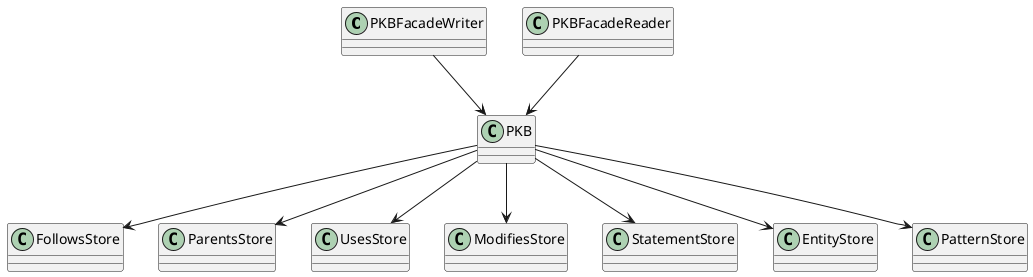 @startuml
class           PKBFacadeWriter
class           PKBFacadeReader
class           PKB
class           FollowsStore
class           ParentsStore
class           UsesStore
class           ModifiesStore
class           StatementStore
class           EntityStore
class           PatternStore
PKBFacadeWriter           -->           PKB
PKBFacadeReader           -->           PKB
PKB           -->           FollowsStore
PKB           -->           ParentsStore
PKB           -->           UsesStore
PKB           -->           ModifiesStore
PKB           -->           StatementStore
PKB           -->           EntityStore
PKB           -->           PatternStore
@enduml
